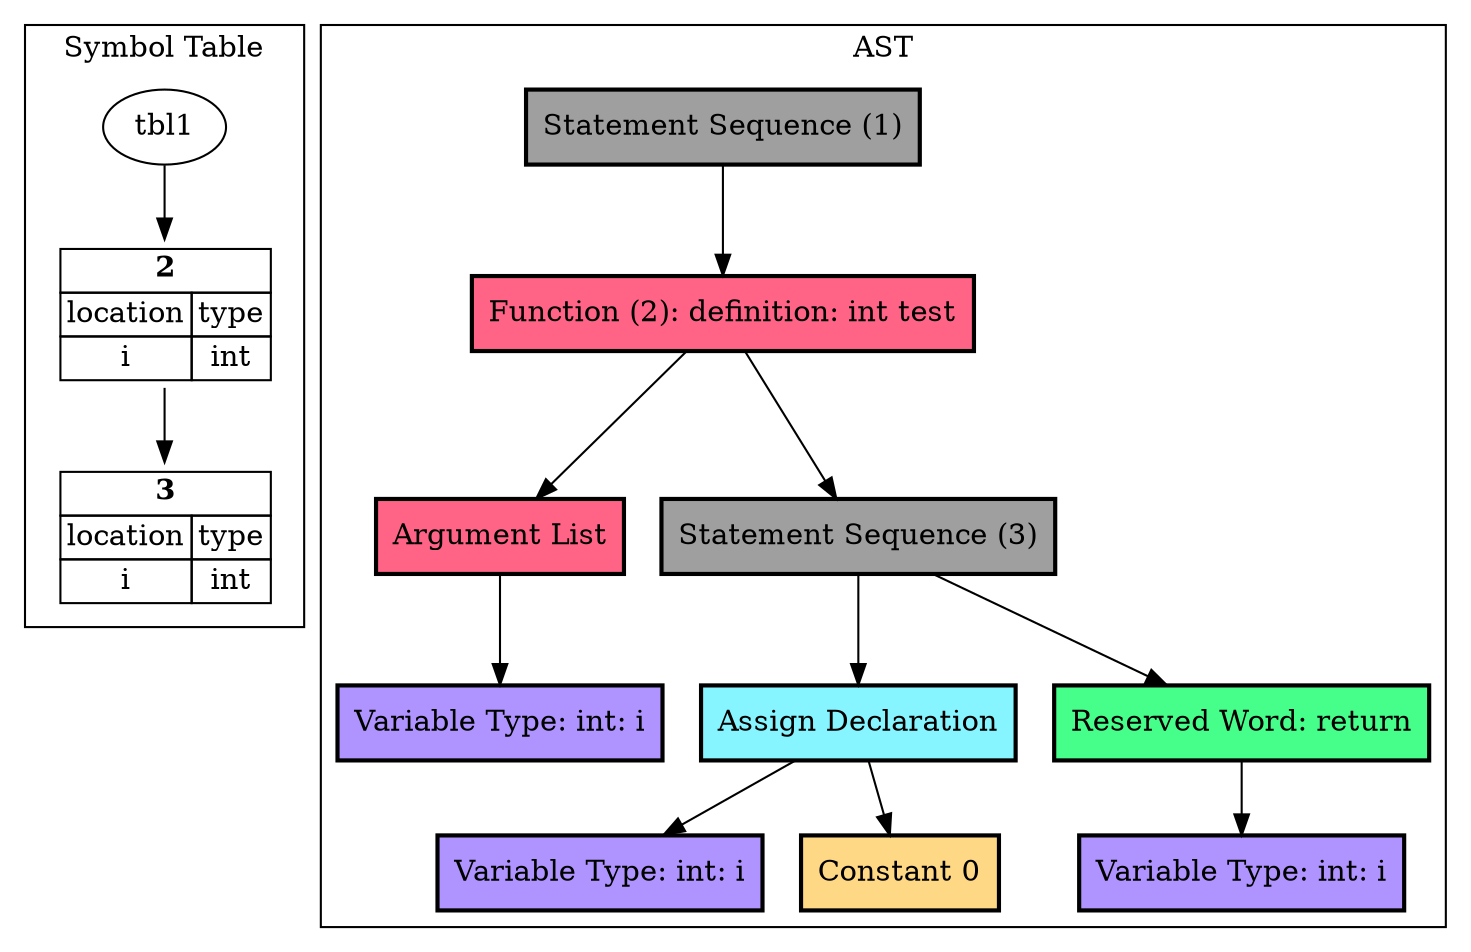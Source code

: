 Digraph G { 
	subgraph cluster_0 {
		tbl2 [
			shape=plaintext
			label=<
				<table border='0' cellborder='1' cellspacing='0'>
					<tr><td colspan="2"><b>2</b></td></tr>
					<tr><td>location</td><td>type</td></tr>
					<tr><td>i</td><td>int</td></tr>
				</table>
			>];
		tbl3 [
			shape=plaintext
			label=<
				<table border='0' cellborder='1' cellspacing='0'>
					<tr><td colspan="2"><b>3</b></td></tr>
					<tr><td>location</td><td>type</td></tr>
					<tr><td>i</td><td>int</td></tr>
				</table>
			>];
		tbl1 -> tbl2
		tbl2 -> tbl3
		label = "Symbol Table";
	}
subgraph cluster_1 {
node [style=filled, shape=rectangle, penwidth=2];
1[label="Statement Sequence (1)", fillcolor="#9f9f9f"] 
2[label="Function (2): definition: int test", fillcolor="#ff6486"] 
4[label="Argument List", fillcolor="#ff6486"] 
5[label="Variable Type: int: i", fillcolor="#af93ff"] 
3[label="Statement Sequence (3)", fillcolor="#9f9f9f"] 
6[label="Assign Declaration", fillcolor="#87f5ff"] 
7[label="Variable Type: int: i", fillcolor="#af93ff"] 
8[label="Constant 0", fillcolor="#FFD885"] 
9[label="Reserved Word: return", fillcolor="#46ff8a"] 
10[label="Variable Type: int: i", fillcolor="#af93ff"] 
1 -> 2
2 -> 4
4 -> 5
2 -> 3
3 -> 6
6 -> 7
6 -> 8
3 -> 9
9 -> 10
label = "AST";
}
}